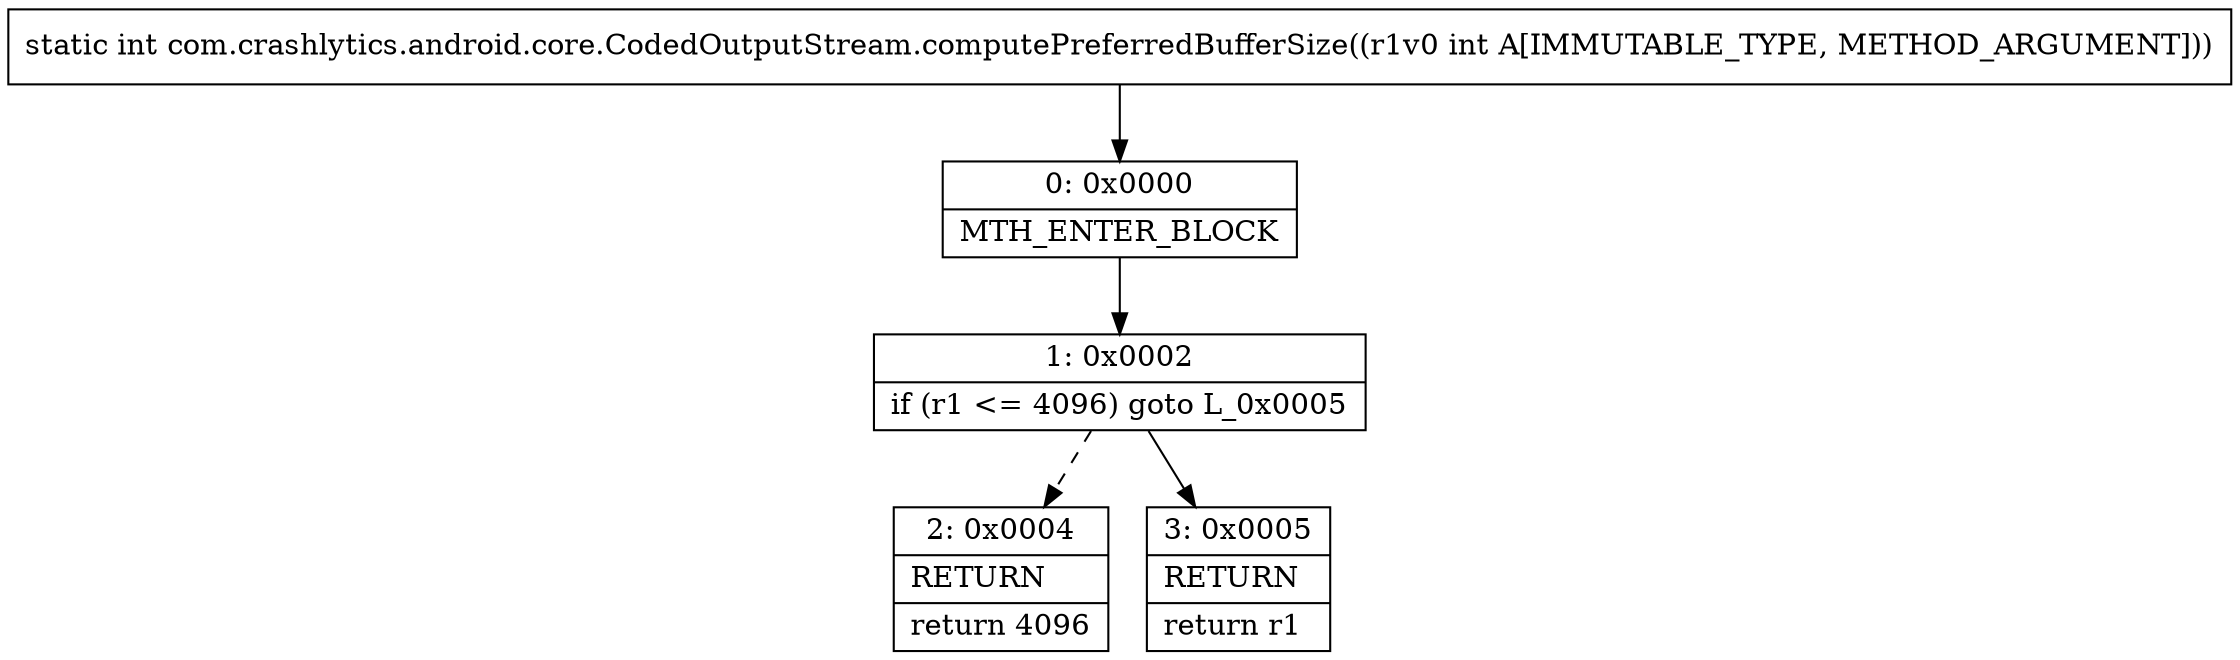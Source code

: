 digraph "CFG forcom.crashlytics.android.core.CodedOutputStream.computePreferredBufferSize(I)I" {
Node_0 [shape=record,label="{0\:\ 0x0000|MTH_ENTER_BLOCK\l}"];
Node_1 [shape=record,label="{1\:\ 0x0002|if (r1 \<= 4096) goto L_0x0005\l}"];
Node_2 [shape=record,label="{2\:\ 0x0004|RETURN\l|return 4096\l}"];
Node_3 [shape=record,label="{3\:\ 0x0005|RETURN\l|return r1\l}"];
MethodNode[shape=record,label="{static int com.crashlytics.android.core.CodedOutputStream.computePreferredBufferSize((r1v0 int A[IMMUTABLE_TYPE, METHOD_ARGUMENT])) }"];
MethodNode -> Node_0;
Node_0 -> Node_1;
Node_1 -> Node_2[style=dashed];
Node_1 -> Node_3;
}


